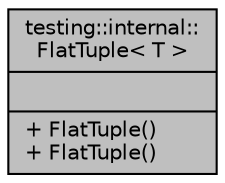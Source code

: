 digraph "testing::internal::FlatTuple&lt; T &gt;"
{
 // INTERACTIVE_SVG=YES
 // LATEX_PDF_SIZE
  edge [fontname="Helvetica",fontsize="10",labelfontname="Helvetica",labelfontsize="10"];
  node [fontname="Helvetica",fontsize="10",shape=record];
  Node1 [label="{testing::internal::\lFlatTuple\< T \>\n||+ FlatTuple()\l+ FlatTuple()\l}",height=0.2,width=0.4,color="black", fillcolor="grey75", style="filled", fontcolor="black",tooltip=" "];
}
